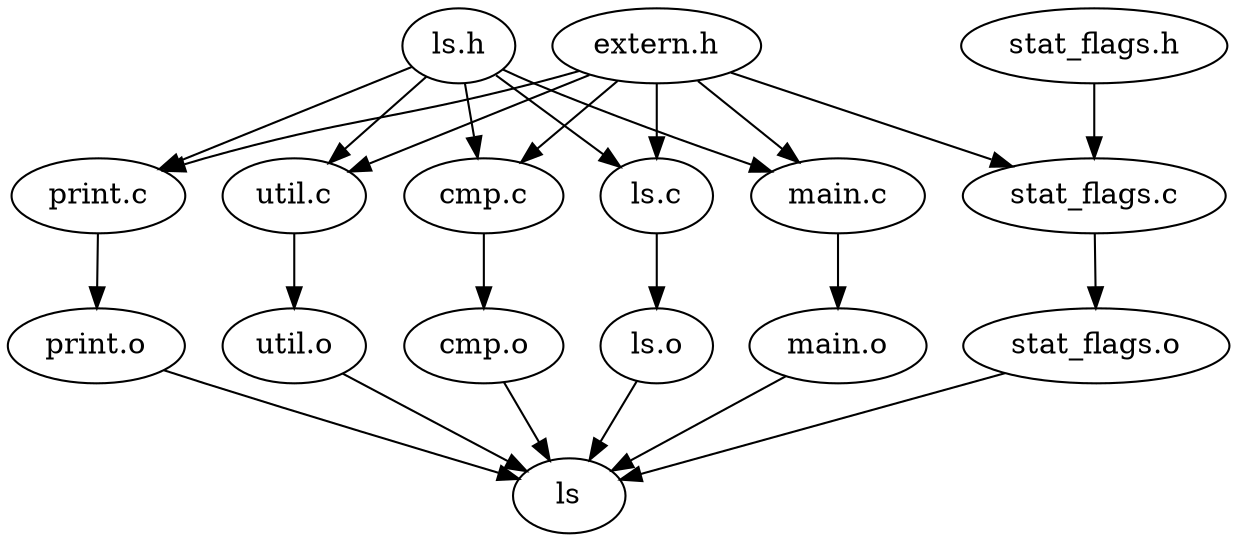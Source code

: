 digraph "make" {
	"cmp.o" -> "ls"
	"ls.o" -> "ls"
	"main.o" -> "ls"
	"print.o" -> "ls"
	"util.o" -> "ls"
	"stat_flags.o" -> "ls"
	"cmp.c" -> "cmp.o"
	"ls.c" -> "ls.o"
	"main.c" -> "main.o"
	"print.c" -> "print.o"
	"stat_flags.c" -> "stat_flags.o"
	"util.c" -> "util.o"
	"extern.h" -> "cmp.c"
	"extern.h" -> "ls.c"
	"extern.h" -> "main.c"
	"extern.h" -> "print.c"
	"extern.h" -> "stat_flags.c"
	"extern.h" -> "util.c"
	"ls.h" -> "cmp.c"
	"ls.h" -> "ls.c"
	"ls.h" -> "main.c"
	"ls.h" -> "print.c"
	"ls.h" -> "util.c"
	"stat_flags.h" -> "stat_flags.c"
}
